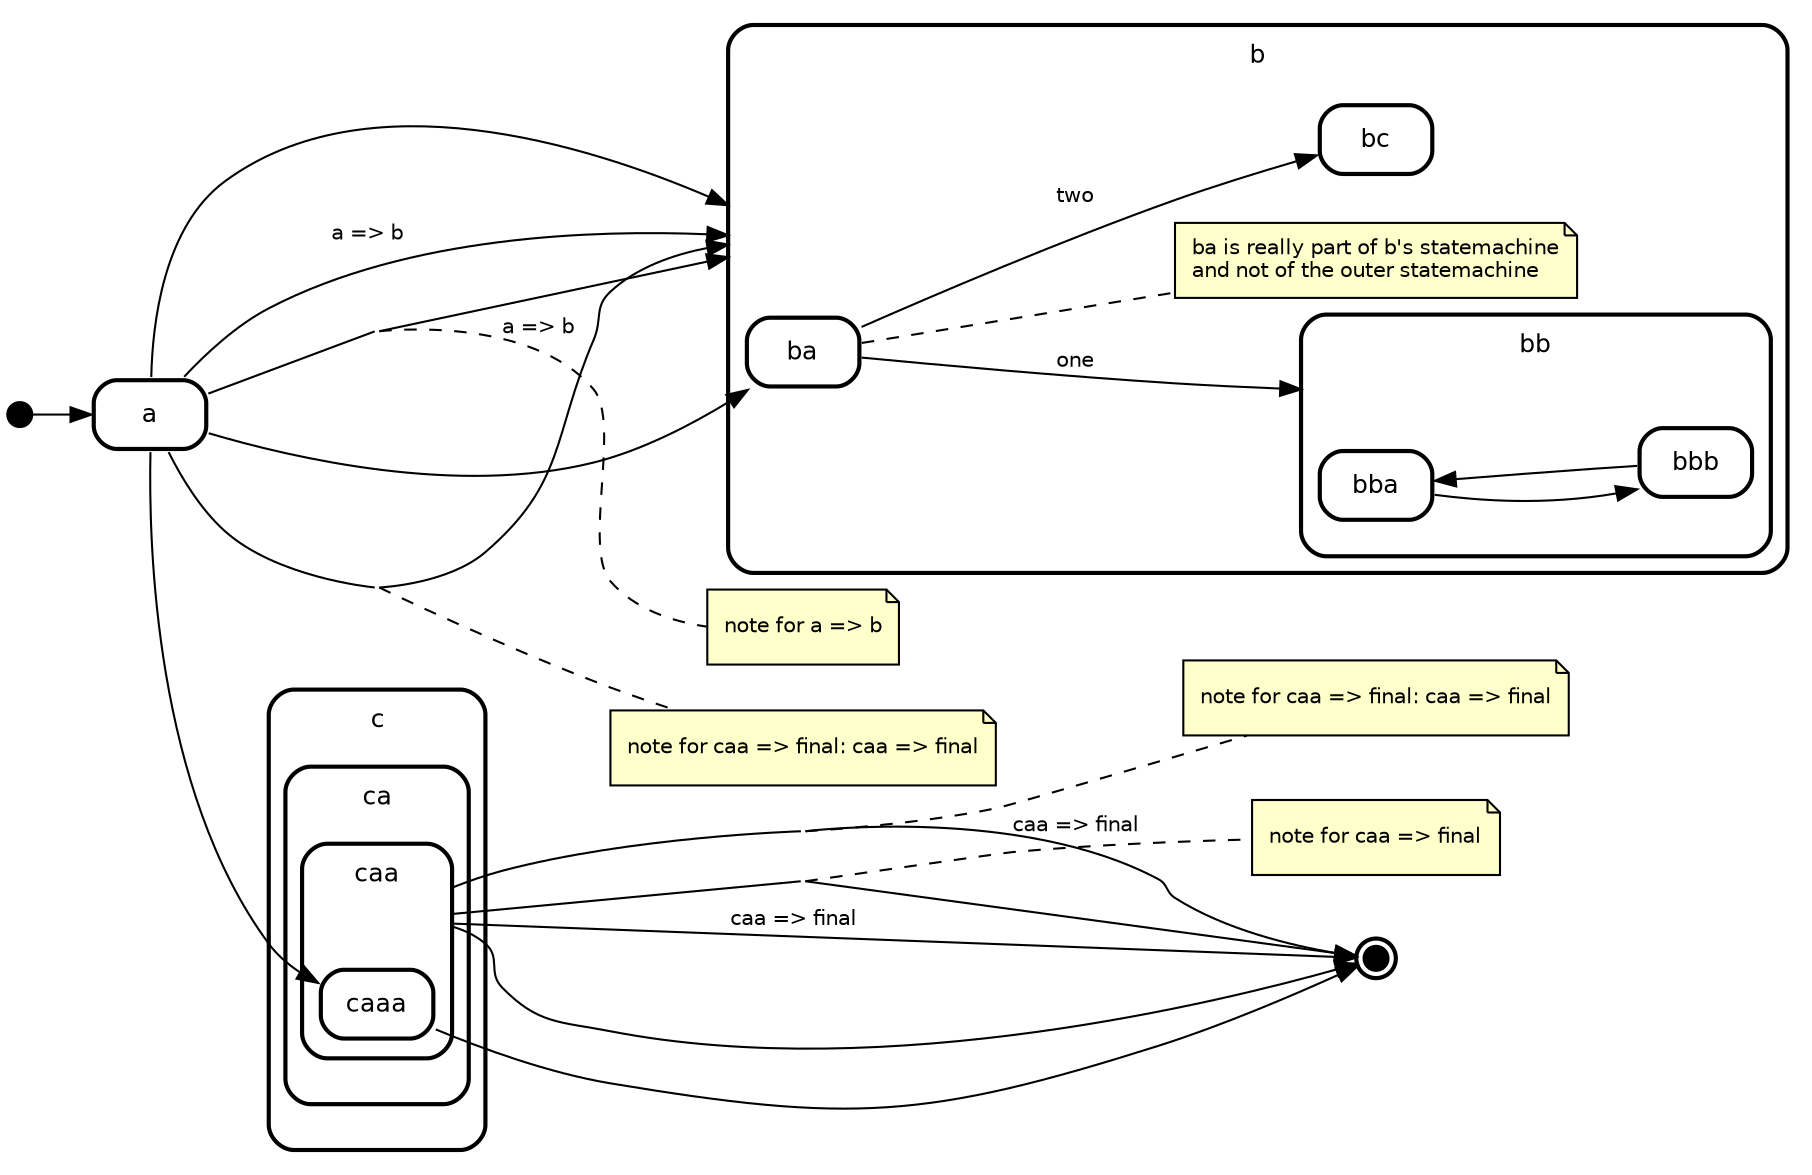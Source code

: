 digraph "state transitions" {
  fontname="Helvetica" fontsize=12 penwidth=2.0 splines=true ordering=out compound=true overlap=scale nodesep=0.3 ranksep=0.1 rankdir=LR
  node [shape=plaintext style=filled fillcolor="#FFFFFF01" fontname=Helvetica fontsize=12 penwidth=2.0]
  edge [fontname=Helvetica fontsize=10]

    "initial" [shape=circle style=filled class="state initial" color="black" fillcolor="black" fixedsize=true height=0.15 label=""]
    "a" [margin=0 class="state regular" color="black" label= <
      <table align="center" cellborder="0" border="2" style="rounded" width="48">
        <tr><td width="48" cellpadding="7">a</td></tr>
      </table>
    >]
    "final" [shape=circle style=filled class="state final" color="black" fillcolor="black" fixedsize=true height=0.15 peripheries=2 label=""]
    subgraph "cluster_b" {
      class="state regular" color="black" label= <
      <table cellborder="0" border="0">
        <tr><td>b</td></tr>
      </table>
      > style=rounded penwidth=2.0
      "b" [shape=point style=invis margin=0 width=0 height=0 fixedsize=true]
        "ba" [margin=0 class="state regular" color="black" label= <
      <table align="center" cellborder="0" border="2" style="rounded" width="48">
        <tr><td width="48" cellpadding="7">ba</td></tr>
      </table>
    >]
    "bc" [margin=0 class="state regular" color="black" label= <
      <table align="center" cellborder="0" border="2" style="rounded" width="48">
        <tr><td width="48" cellpadding="7">bc</td></tr>
      </table>
    >]
    subgraph "cluster_bb" {
      class="state regular" color="black" label= <
      <table cellborder="0" border="0">
        <tr><td>bb</td></tr>
      </table>
      > style=rounded penwidth=2.0
      "bb" [shape=point style=invis margin=0 width=0 height=0 fixedsize=true]
        "bba" [margin=0 class="state regular" color="black" label= <
      <table align="center" cellborder="0" border="2" style="rounded" width="48">
        <tr><td width="48" cellpadding="7">bba</td></tr>
      </table>
    >]
    "bbb" [margin=0 class="state regular" color="black" label= <
      <table align="center" cellborder="0" border="2" style="rounded" width="48">
        <tr><td width="48" cellpadding="7">bbb</td></tr>
      </table>
    >]
  
    }
      "note_ba" [color=black fontcolor=black label="ba is really part of b's statemachine\land not of the outer statemachine\l" shape=note fontsize=10 fillcolor="#ffffcc" penwidth=1.0]
      "ba" -> "note_ba" [style=dashed arrowtail=none arrowhead=none]
  
    }
    subgraph "cluster_c" {
      class="state regular" color="black" label= <
      <table cellborder="0" border="0">
        <tr><td>c</td></tr>
      </table>
      > style=rounded penwidth=2.0
      "c" [shape=point style=invis margin=0 width=0 height=0 fixedsize=true]
        subgraph "cluster_ca" {
      class="state regular" color="black" label= <
      <table cellborder="0" border="0">
        <tr><td>ca</td></tr>
      </table>
      > style=rounded penwidth=2.0
      "ca" [shape=point style=invis margin=0 width=0 height=0 fixedsize=true]
        subgraph "cluster_caa" {
      class="state regular" color="black" label= <
      <table cellborder="0" border="0">
        <tr><td>caa</td></tr>
      </table>
      > style=rounded penwidth=2.0
      "caa" [shape=point style=invis margin=0 width=0 height=0 fixedsize=true]
        "caaa" [margin=0 class="state regular" color="black" label= <
      <table align="center" cellborder="0" border="2" style="rounded" width="48">
        <tr><td width="48" cellpadding="7">caaa</td></tr>
      </table>
    >]
  
    }
  
    }
  
    }

    "a" -> "caaa" [label="    \l" color="black" fontcolor="black" class="transition"]
    "initial" -> "a" [label="    \l" color="black" fontcolor="black" class="transition"]
    "a" -> "ba" [label="    \l" color="black" fontcolor="black" class="transition"]
    "a" -> "b" [label="    \l" lhead="cluster_b" color="black" fontcolor="black" class="transition"]
      "i_note_tr_a_b_15" [shape=point style=invis margin=0 width=0 height=0 fixedsize=true]
      "a" -> "i_note_tr_a_b_15" [arrowhead=none color="black"]
      "i_note_tr_a_b_15" -> "b" [label="    \l" lhead="cluster_b" color="black" fontcolor="black"]
      "i_note_tr_a_b_15" -> "note_tr_a_b_15" [style=dashed arrowtail=none arrowhead=none weight=0]
      "note_tr_a_b_15" [label="note for a => b\l" shape=note fontsize=10 color=black fontcolor=black fillcolor="#ffffcc" penwidth=1.0]
    "a" -> "b" [label="a => b   \l" lhead="cluster_b" color="black" fontcolor="black" class="transition"]
      "i_note_tr_a_b_17" [shape=point style=invis margin=0 width=0 height=0 fixedsize=true]
      "a" -> "i_note_tr_a_b_17" [arrowhead=none color="black"]
      "i_note_tr_a_b_17" -> "b" [label="a => b   \l" lhead="cluster_b" color="black" fontcolor="black"]
      "i_note_tr_a_b_17" -> "note_tr_a_b_17" [style=dashed arrowtail=none arrowhead=none weight=0]
      "note_tr_a_b_17" [label="note for caa => final: caa => final\l" shape=note fontsize=10 color=black fontcolor=black fillcolor="#ffffcc" penwidth=1.0]
    "caa" -> "final" [label="    \l" ltail="cluster_caa" color="black" fontcolor="black" class="transition"]
      "i_note_tr_caa_final_19" [shape=point style=invis margin=0 width=0 height=0 fixedsize=true]
      "caa" -> "i_note_tr_caa_final_19" [arrowhead=none ltail="cluster_caa" color="black"]
      "i_note_tr_caa_final_19" -> "final" [label="    \l" color="black" fontcolor="black"]
      "i_note_tr_caa_final_19" -> "note_tr_caa_final_19" [style=dashed arrowtail=none arrowhead=none weight=0]
      "note_tr_caa_final_19" [label="note for caa => final\l" shape=note fontsize=10 color=black fontcolor=black fillcolor="#ffffcc" penwidth=1.0]
    "caa" -> "final" [label="caa => final   \l" ltail="cluster_caa" color="black" fontcolor="black" class="transition"]
      "i_note_tr_caa_final_21" [shape=point style=invis margin=0 width=0 height=0 fixedsize=true]
      "caa" -> "i_note_tr_caa_final_21" [arrowhead=none ltail="cluster_caa" color="black"]
      "i_note_tr_caa_final_21" -> "final" [label="caa => final   \l" color="black" fontcolor="black"]
      "i_note_tr_caa_final_21" -> "note_tr_caa_final_21" [style=dashed arrowtail=none arrowhead=none weight=0]
      "note_tr_caa_final_21" [label="note for caa => final: caa => final\l" shape=note fontsize=10 color=black fontcolor=black fillcolor="#ffffcc" penwidth=1.0]
    "ba" -> "bb" [label="one   \l" lhead="cluster_bb" color="black" fontcolor="black" class="transition"]
    "ba" -> "bc" [label="two   \l" color="black" fontcolor="black" class="transition"]
    "bba" -> "bbb" [label="    \l" color="black" fontcolor="black" class="transition"]
    "bbb" -> "bba" [label="    \l" color="black" fontcolor="black" class="transition"]
    "caaa" -> "final" [label="    \l" color="black" fontcolor="black" class="transition"]
}
